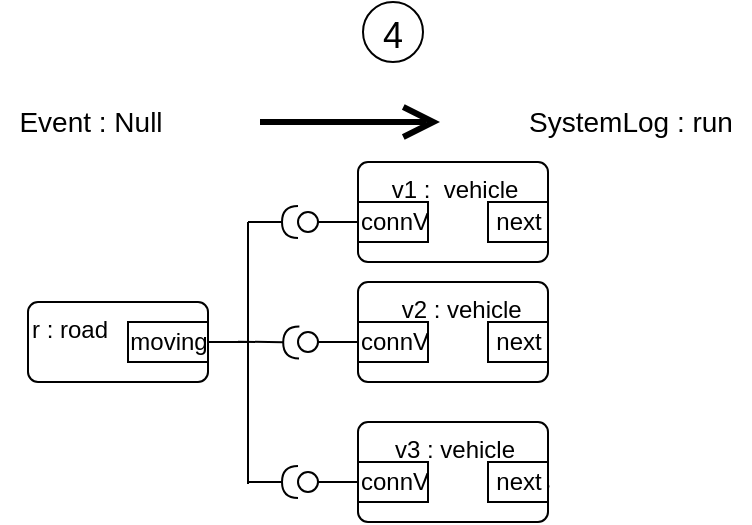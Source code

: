 <mxfile version="15.5.5" type="github">
  <diagram id="h5-6c95KHCAkGdze8uv-" name="Page-1">
    <mxGraphModel dx="1355" dy="793" grid="1" gridSize="10" guides="1" tooltips="1" connect="1" arrows="1" fold="1" page="1" pageScale="1" pageWidth="827" pageHeight="1169" math="0" shadow="0">
      <root>
        <mxCell id="0" />
        <mxCell id="1" parent="0" />
        <mxCell id="d_kUtybQaHPVFvwEdMjx-1" value="&lt;font style=&quot;font-size: 14px&quot;&gt;Event : Null&lt;/font&gt;" style="text;html=1;align=center;verticalAlign=middle;resizable=0;points=[];autosize=1;" vertex="1" parent="1">
          <mxGeometry x="270" y="140" width="90" height="20" as="geometry" />
        </mxCell>
        <mxCell id="d_kUtybQaHPVFvwEdMjx-2" value="" style="endArrow=open;endFill=1;endSize=12;html=1;strokeWidth=3;" edge="1" parent="1">
          <mxGeometry width="160" relative="1" as="geometry">
            <mxPoint x="400" y="150" as="sourcePoint" />
            <mxPoint x="490" y="150" as="targetPoint" />
          </mxGeometry>
        </mxCell>
        <mxCell id="d_kUtybQaHPVFvwEdMjx-3" value="&lt;font style=&quot;font-size: 14px&quot;&gt;SystemLog : run&lt;/font&gt;" style="text;html=1;align=center;verticalAlign=middle;resizable=0;points=[];autosize=1;" vertex="1" parent="1">
          <mxGeometry x="525" y="140" width="120" height="20" as="geometry" />
        </mxCell>
        <mxCell id="d_kUtybQaHPVFvwEdMjx-4" value="4" style="ellipse;fillColor=#ffffff;strokeColor=#000000;fontSize=18;" vertex="1" parent="1">
          <mxGeometry x="451.5" y="90" width="30" height="30" as="geometry" />
        </mxCell>
        <mxCell id="d_kUtybQaHPVFvwEdMjx-65" value="&lt;div align=&quot;left&quot;&gt;r : road&lt;/div&gt;" style="html=1;align=left;verticalAlign=top;rounded=1;absoluteArcSize=1;arcSize=10;dashed=0;" vertex="1" parent="1">
          <mxGeometry x="284" y="240" width="90" height="40" as="geometry" />
        </mxCell>
        <mxCell id="d_kUtybQaHPVFvwEdMjx-66" value="" style="rounded=0;orthogonalLoop=1;jettySize=auto;html=1;endArrow=none;endFill=0;exitX=1;exitY=0.5;exitDx=0;exitDy=0;" edge="1" parent="1" source="d_kUtybQaHPVFvwEdMjx-65">
          <mxGeometry relative="1" as="geometry">
            <mxPoint x="509" y="375" as="sourcePoint" />
            <mxPoint x="394" y="200" as="targetPoint" />
            <Array as="points">
              <mxPoint x="394" y="260" />
              <mxPoint x="394" y="200" />
            </Array>
          </mxGeometry>
        </mxCell>
        <mxCell id="d_kUtybQaHPVFvwEdMjx-67" value="v1 :&amp;nbsp; vehicle" style="html=1;align=center;verticalAlign=top;rounded=1;absoluteArcSize=1;arcSize=10;dashed=0;" vertex="1" parent="1">
          <mxGeometry x="449" y="170" width="95" height="50" as="geometry" />
        </mxCell>
        <mxCell id="d_kUtybQaHPVFvwEdMjx-68" value="connV" style="html=1;" vertex="1" parent="1">
          <mxGeometry x="449" y="190" width="35" height="20" as="geometry" />
        </mxCell>
        <mxCell id="d_kUtybQaHPVFvwEdMjx-69" value="next" style="html=1;" vertex="1" parent="1">
          <mxGeometry x="514" y="190" width="30" height="20" as="geometry" />
        </mxCell>
        <mxCell id="d_kUtybQaHPVFvwEdMjx-70" value="connV" style="html=1;" vertex="1" parent="1">
          <mxGeometry x="449" y="310" width="50" height="20" as="geometry" />
        </mxCell>
        <mxCell id="d_kUtybQaHPVFvwEdMjx-71" value="&lt;div align=&quot;right&quot;&gt;&amp;nbsp; v2 : vehicle&lt;br&gt;&lt;/div&gt;" style="html=1;align=center;verticalAlign=top;rounded=1;absoluteArcSize=1;arcSize=10;dashed=0;" vertex="1" parent="1">
          <mxGeometry x="449" y="230" width="95" height="50" as="geometry" />
        </mxCell>
        <mxCell id="d_kUtybQaHPVFvwEdMjx-72" value="connV" style="html=1;" vertex="1" parent="1">
          <mxGeometry x="449" y="250" width="35" height="20" as="geometry" />
        </mxCell>
        <mxCell id="d_kUtybQaHPVFvwEdMjx-73" value="next" style="html=1;" vertex="1" parent="1">
          <mxGeometry x="514" y="250" width="30" height="20" as="geometry" />
        </mxCell>
        <mxCell id="d_kUtybQaHPVFvwEdMjx-74" value="" style="rounded=0;orthogonalLoop=1;jettySize=auto;html=1;endArrow=none;endFill=0;exitX=0;exitY=0.5;exitDx=0;exitDy=0;" edge="1" parent="1" source="d_kUtybQaHPVFvwEdMjx-72" target="d_kUtybQaHPVFvwEdMjx-76">
          <mxGeometry relative="1" as="geometry">
            <mxPoint x="429" y="245" as="sourcePoint" />
          </mxGeometry>
        </mxCell>
        <mxCell id="d_kUtybQaHPVFvwEdMjx-75" value="" style="rounded=0;orthogonalLoop=1;jettySize=auto;html=1;endArrow=halfCircle;endFill=0;endSize=6;strokeWidth=1;entryX=0.06;entryY=0.52;entryDx=0;entryDy=0;entryPerimeter=0;" edge="1" parent="1" target="d_kUtybQaHPVFvwEdMjx-76">
          <mxGeometry relative="1" as="geometry">
            <mxPoint x="389" y="259.84" as="sourcePoint" />
            <mxPoint x="409" y="259.84" as="targetPoint" />
          </mxGeometry>
        </mxCell>
        <mxCell id="d_kUtybQaHPVFvwEdMjx-76" value="" style="ellipse;whiteSpace=wrap;html=1;fontFamily=Helvetica;fontSize=12;fontColor=#000000;align=center;strokeColor=#000000;fillColor=#ffffff;points=[];aspect=fixed;resizable=0;" vertex="1" parent="1">
          <mxGeometry x="419" y="255" width="10" height="10" as="geometry" />
        </mxCell>
        <mxCell id="d_kUtybQaHPVFvwEdMjx-77" value="v3 : vehicle" style="html=1;align=center;verticalAlign=top;rounded=1;absoluteArcSize=1;arcSize=10;dashed=0;" vertex="1" parent="1">
          <mxGeometry x="449" y="300" width="95" height="50" as="geometry" />
        </mxCell>
        <mxCell id="d_kUtybQaHPVFvwEdMjx-78" value="connV" style="html=1;" vertex="1" parent="1">
          <mxGeometry x="449" y="320" width="35" height="20" as="geometry" />
        </mxCell>
        <mxCell id="d_kUtybQaHPVFvwEdMjx-79" value="docks" style="html=1;" vertex="1" parent="1">
          <mxGeometry x="514" y="320" width="30" height="20" as="geometry" />
        </mxCell>
        <mxCell id="d_kUtybQaHPVFvwEdMjx-80" value="" style="rounded=0;orthogonalLoop=1;jettySize=auto;html=1;endArrow=none;endFill=0;exitX=1;exitY=0.5;exitDx=0;exitDy=0;" edge="1" parent="1" source="d_kUtybQaHPVFvwEdMjx-65">
          <mxGeometry relative="1" as="geometry">
            <mxPoint x="372" y="379" as="sourcePoint" />
            <mxPoint x="394" y="331" as="targetPoint" />
            <Array as="points">
              <mxPoint x="394" y="260" />
              <mxPoint x="394" y="331" />
            </Array>
          </mxGeometry>
        </mxCell>
        <mxCell id="d_kUtybQaHPVFvwEdMjx-81" value="" style="ellipse;whiteSpace=wrap;html=1;fontFamily=Helvetica;fontSize=12;fontColor=#000000;align=center;strokeColor=#000000;fillColor=#ffffff;points=[];aspect=fixed;resizable=0;" vertex="1" parent="1">
          <mxGeometry x="419" y="325" width="10" height="10" as="geometry" />
        </mxCell>
        <mxCell id="d_kUtybQaHPVFvwEdMjx-82" value="" style="rounded=0;orthogonalLoop=1;jettySize=auto;html=1;endArrow=halfCircle;endFill=0;endSize=6;strokeWidth=1;" edge="1" parent="1" target="d_kUtybQaHPVFvwEdMjx-81">
          <mxGeometry relative="1" as="geometry">
            <mxPoint x="394" y="330" as="sourcePoint" />
            <mxPoint x="424" y="330" as="targetPoint" />
            <Array as="points" />
          </mxGeometry>
        </mxCell>
        <mxCell id="d_kUtybQaHPVFvwEdMjx-83" value="connV" style="html=1;" vertex="1" parent="1">
          <mxGeometry x="334" y="250" width="40" height="20" as="geometry" />
        </mxCell>
        <mxCell id="d_kUtybQaHPVFvwEdMjx-84" value="moving" style="html=1;" vertex="1" parent="1">
          <mxGeometry x="334" y="250" width="40" height="20" as="geometry" />
        </mxCell>
        <mxCell id="d_kUtybQaHPVFvwEdMjx-85" value="next" style="html=1;" vertex="1" parent="1">
          <mxGeometry x="514" y="320" width="30" height="20" as="geometry" />
        </mxCell>
        <mxCell id="d_kUtybQaHPVFvwEdMjx-86" value="" style="rounded=0;orthogonalLoop=1;jettySize=auto;html=1;endArrow=none;endFill=0;exitX=0;exitY=0.5;exitDx=0;exitDy=0;" edge="1" parent="1" source="d_kUtybQaHPVFvwEdMjx-78">
          <mxGeometry relative="1" as="geometry">
            <mxPoint x="459" y="270.0" as="sourcePoint" />
            <mxPoint x="429" y="330" as="targetPoint" />
          </mxGeometry>
        </mxCell>
        <mxCell id="d_kUtybQaHPVFvwEdMjx-87" value="" style="ellipse;whiteSpace=wrap;html=1;fontFamily=Helvetica;fontSize=12;fontColor=#000000;align=center;strokeColor=#000000;fillColor=#ffffff;points=[];aspect=fixed;resizable=0;" vertex="1" parent="1">
          <mxGeometry x="419" y="195" width="10" height="10" as="geometry" />
        </mxCell>
        <mxCell id="d_kUtybQaHPVFvwEdMjx-88" value="" style="rounded=0;orthogonalLoop=1;jettySize=auto;html=1;endArrow=halfCircle;endFill=0;endSize=6;strokeWidth=1;" edge="1" parent="1" target="d_kUtybQaHPVFvwEdMjx-87">
          <mxGeometry relative="1" as="geometry">
            <mxPoint x="394" y="200" as="sourcePoint" />
            <mxPoint x="424" y="190" as="targetPoint" />
            <Array as="points" />
          </mxGeometry>
        </mxCell>
        <mxCell id="d_kUtybQaHPVFvwEdMjx-89" value="" style="rounded=0;orthogonalLoop=1;jettySize=auto;html=1;endArrow=none;endFill=0;exitX=0;exitY=0.5;exitDx=0;exitDy=0;" edge="1" parent="1">
          <mxGeometry relative="1" as="geometry">
            <mxPoint x="449" y="200" as="sourcePoint" />
            <mxPoint x="429" y="200" as="targetPoint" />
          </mxGeometry>
        </mxCell>
      </root>
    </mxGraphModel>
  </diagram>
</mxfile>
